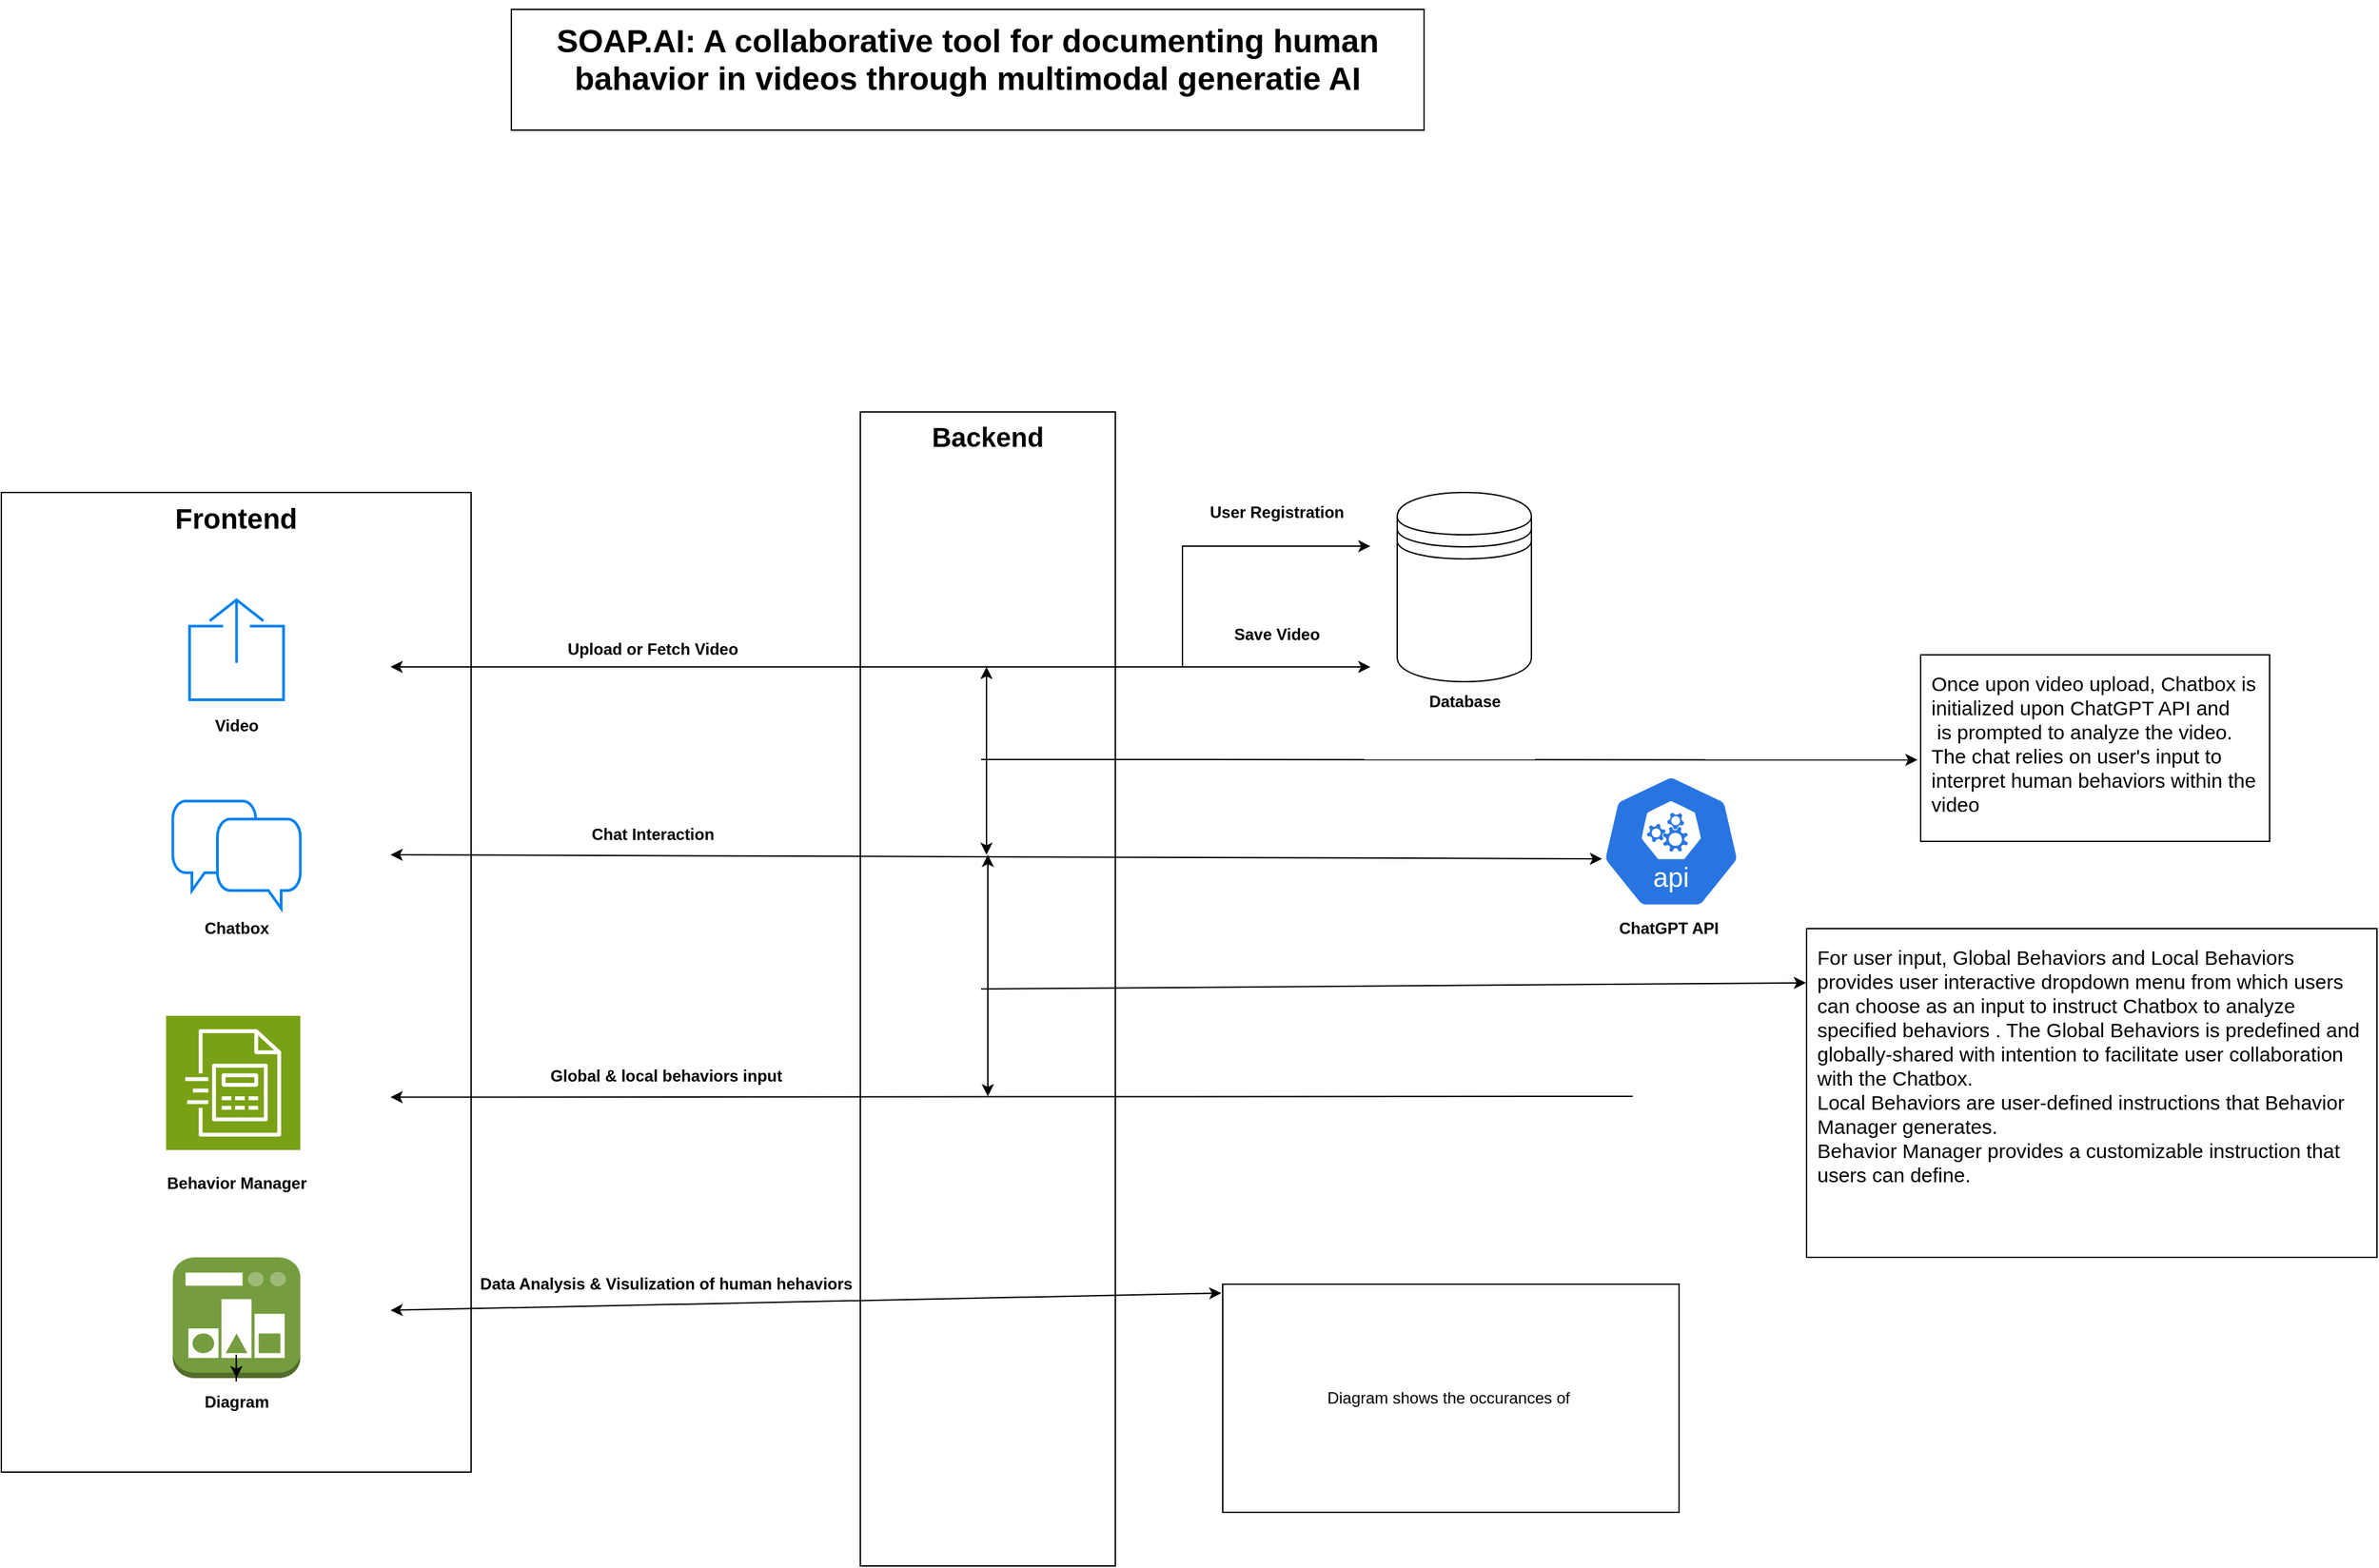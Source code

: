 <mxfile version="24.8.2">
  <diagram name="Page-1" id="mFPDoiIEZo2c36R8akCv">
    <mxGraphModel dx="2482" dy="2115" grid="1" gridSize="10" guides="1" tooltips="1" connect="1" arrows="1" fold="1" page="1" pageScale="1" pageWidth="850" pageHeight="1100" math="0" shadow="0">
      <root>
        <mxCell id="0" />
        <mxCell id="1" parent="0" />
        <mxCell id="tCQ5VAmm4bvmuJfqTbqq-84" value="&lt;b style=&quot;&quot;&gt;&lt;font style=&quot;font-size: 21px;&quot;&gt;Frontend&lt;/font&gt;&lt;/b&gt;" style="rounded=0;whiteSpace=wrap;html=1;fontSize=15;verticalAlign=top;" parent="1" vertex="1">
          <mxGeometry x="-310" y="-30" width="350" height="730" as="geometry" />
        </mxCell>
        <mxCell id="tCQ5VAmm4bvmuJfqTbqq-4" value="&lt;div style=&quot;font-size: 20px;&quot;&gt;&lt;b style=&quot;font-size: 20px;&quot;&gt;&lt;font style=&quot;font-size: 20px;&quot;&gt;Backend&lt;/font&gt;&lt;/b&gt;&lt;/div&gt;" style="rounded=0;whiteSpace=wrap;html=1;verticalAlign=top;fontSize=20;" parent="1" vertex="1">
          <mxGeometry x="330" y="-90" width="190" height="860" as="geometry" />
        </mxCell>
        <mxCell id="tCQ5VAmm4bvmuJfqTbqq-9" value="" style="shape=datastore;whiteSpace=wrap;html=1;" parent="1" vertex="1">
          <mxGeometry x="730" y="-30" width="100" height="141" as="geometry" />
        </mxCell>
        <mxCell id="tCQ5VAmm4bvmuJfqTbqq-12" value="User Registration" style="text;html=1;align=center;verticalAlign=middle;resizable=0;points=[];autosize=1;strokeColor=none;fillColor=none;fontStyle=1" parent="1" vertex="1">
          <mxGeometry x="580" y="-30" width="120" height="30" as="geometry" />
        </mxCell>
        <mxCell id="tCQ5VAmm4bvmuJfqTbqq-15" value="Save Video" style="text;html=1;align=center;verticalAlign=middle;resizable=0;points=[];autosize=1;strokeColor=none;fillColor=none;fontStyle=1" parent="1" vertex="1">
          <mxGeometry x="600" y="61" width="80" height="30" as="geometry" />
        </mxCell>
        <mxCell id="tCQ5VAmm4bvmuJfqTbqq-18" value="Upload or Fetch Video" style="text;html=1;align=center;verticalAlign=middle;resizable=0;points=[];autosize=1;strokeColor=none;fillColor=none;fontStyle=1;fontSize=12;" parent="1" vertex="1">
          <mxGeometry x="105" y="72.25" width="140" height="30" as="geometry" />
        </mxCell>
        <mxCell id="tCQ5VAmm4bvmuJfqTbqq-19" value="" style="html=1;verticalLabelPosition=bottom;align=center;labelBackgroundColor=#ffffff;verticalAlign=top;strokeWidth=2;strokeColor=#0080F0;shadow=0;dashed=0;shape=mxgraph.ios7.icons.chat;" parent="1" vertex="1">
          <mxGeometry x="-182.25" y="200" width="95" height="80" as="geometry" />
        </mxCell>
        <mxCell id="tCQ5VAmm4bvmuJfqTbqq-21" value="Chat Interaction" style="text;html=1;align=center;verticalAlign=middle;resizable=0;points=[];autosize=1;strokeColor=none;fillColor=none;fontSize=12;fontStyle=1" parent="1" vertex="1">
          <mxGeometry x="120" y="210" width="110" height="30" as="geometry" />
        </mxCell>
        <mxCell id="tCQ5VAmm4bvmuJfqTbqq-32" value="Global &amp;amp; local behaviors input" style="text;html=1;align=center;verticalAlign=middle;resizable=0;points=[];autosize=1;strokeColor=none;fillColor=none;fontStyle=1;fontSize=12;" parent="1" vertex="1">
          <mxGeometry x="95" y="390" width="180" height="30" as="geometry" />
        </mxCell>
        <mxCell id="tCQ5VAmm4bvmuJfqTbqq-35" value="Data Analysis &amp;amp; Visulization of human hehaviors" style="text;html=1;align=center;verticalAlign=middle;resizable=0;points=[];autosize=1;strokeColor=none;fillColor=none;fontStyle=1;fontSize=12;spacing=7;" parent="1" vertex="1">
          <mxGeometry x="40" y="540" width="290" height="40" as="geometry" />
        </mxCell>
        <mxCell id="tCQ5VAmm4bvmuJfqTbqq-64" value="" style="aspect=fixed;sketch=0;html=1;dashed=0;whitespace=wrap;verticalLabelPosition=bottom;verticalAlign=top;fillColor=#2875E2;strokeColor=#ffffff;points=[[0.005,0.63,0],[0.1,0.2,0],[0.9,0.2,0],[0.5,0,0],[0.995,0.63,0],[0.72,0.99,0],[0.5,1,0],[0.28,0.99,0]];shape=mxgraph.kubernetes.icon2;kubernetesLabel=1;prIcon=api" parent="1" vertex="1">
          <mxGeometry x="882.08" y="180" width="104.16" height="100" as="geometry" />
        </mxCell>
        <mxCell id="tCQ5VAmm4bvmuJfqTbqq-65" value="ChatGPT API" style="text;html=1;align=center;verticalAlign=middle;resizable=0;points=[];autosize=1;strokeColor=none;fillColor=none;fontStyle=1" parent="1" vertex="1">
          <mxGeometry x="882.08" y="280" width="100" height="30" as="geometry" />
        </mxCell>
        <mxCell id="tCQ5VAmm4bvmuJfqTbqq-76" value="" style="html=1;verticalLabelPosition=bottom;align=center;labelBackgroundColor=#ffffff;verticalAlign=top;strokeWidth=2;strokeColor=#0080F0;shadow=0;dashed=0;shape=mxgraph.ios7.icons.share;" parent="1" vertex="1">
          <mxGeometry x="-169.75" y="50" width="70" height="74.5" as="geometry" />
        </mxCell>
        <mxCell id="tCQ5VAmm4bvmuJfqTbqq-80" value="" style="endArrow=classic;startArrow=classic;html=1;rounded=0;entryX=0.005;entryY=0.63;entryDx=0;entryDy=0;entryPerimeter=0;" parent="1" edge="1" target="tCQ5VAmm4bvmuJfqTbqq-64">
          <mxGeometry width="50" height="50" relative="1" as="geometry">
            <mxPoint x="-20" y="240" as="sourcePoint" />
            <mxPoint x="670" y="240" as="targetPoint" />
          </mxGeometry>
        </mxCell>
        <mxCell id="tCQ5VAmm4bvmuJfqTbqq-82" value="" style="endArrow=classic;startArrow=classic;html=1;rounded=0;entryX=-0.003;entryY=0.039;entryDx=0;entryDy=0;entryPerimeter=0;" parent="1" target="tCQ5VAmm4bvmuJfqTbqq-103" edge="1">
          <mxGeometry width="50" height="50" relative="1" as="geometry">
            <mxPoint x="-20" y="579.44" as="sourcePoint" />
            <mxPoint x="540" y="580" as="targetPoint" />
          </mxGeometry>
        </mxCell>
        <mxCell id="tCQ5VAmm4bvmuJfqTbqq-85" value="&lt;b&gt;Video&lt;/b&gt;" style="text;html=1;align=center;verticalAlign=middle;resizable=0;points=[];autosize=1;strokeColor=none;fillColor=none;" parent="1" vertex="1">
          <mxGeometry x="-164.75" y="129" width="60" height="30" as="geometry" />
        </mxCell>
        <mxCell id="tCQ5VAmm4bvmuJfqTbqq-86" value="&lt;b&gt;Chatbox&lt;/b&gt;" style="text;html=1;align=center;verticalAlign=middle;resizable=0;points=[];autosize=1;strokeColor=none;fillColor=none;" parent="1" vertex="1">
          <mxGeometry x="-169.75" y="280" width="70" height="30" as="geometry" />
        </mxCell>
        <mxCell id="tCQ5VAmm4bvmuJfqTbqq-88" value="" style="outlineConnect=0;dashed=0;verticalLabelPosition=bottom;verticalAlign=top;align=center;html=1;shape=mxgraph.aws3.state_manager;fillColor=#759C3E;gradientColor=none;" parent="1" vertex="1">
          <mxGeometry x="-182.25" y="540" width="95" height="90" as="geometry" />
        </mxCell>
        <mxCell id="tCQ5VAmm4bvmuJfqTbqq-89" value="" style="sketch=0;points=[[0,0,0],[0.25,0,0],[0.5,0,0],[0.75,0,0],[1,0,0],[0,1,0],[0.25,1,0],[0.5,1,0],[0.75,1,0],[1,1,0],[0,0.25,0],[0,0.5,0],[0,0.75,0],[1,0.25,0],[1,0.5,0],[1,0.75,0]];outlineConnect=0;fontColor=#232F3E;fillColor=#7AA116;strokeColor=#ffffff;dashed=0;verticalLabelPosition=bottom;verticalAlign=top;align=center;html=1;fontSize=12;fontStyle=0;aspect=fixed;shape=mxgraph.aws4.resourceIcon;resIcon=mxgraph.aws4.custom_billing_manager;" parent="1" vertex="1">
          <mxGeometry x="-187.25" y="360" width="100" height="100" as="geometry" />
        </mxCell>
        <mxCell id="tCQ5VAmm4bvmuJfqTbqq-90" value="&lt;b&gt;Behavior Manager&lt;/b&gt;" style="text;html=1;align=center;verticalAlign=middle;resizable=0;points=[];autosize=1;strokeColor=none;fillColor=none;" parent="1" vertex="1">
          <mxGeometry x="-199.75" y="470" width="130" height="30" as="geometry" />
        </mxCell>
        <mxCell id="tCQ5VAmm4bvmuJfqTbqq-105" style="edgeStyle=orthogonalEdgeStyle;rounded=0;orthogonalLoop=1;jettySize=auto;html=1;" parent="1" source="tCQ5VAmm4bvmuJfqTbqq-92" target="tCQ5VAmm4bvmuJfqTbqq-88" edge="1">
          <mxGeometry relative="1" as="geometry" />
        </mxCell>
        <mxCell id="tCQ5VAmm4bvmuJfqTbqq-92" value="&lt;b&gt;Diagram&lt;/b&gt;" style="text;html=1;align=center;verticalAlign=middle;resizable=0;points=[];autosize=1;strokeColor=none;fillColor=none;" parent="1" vertex="1">
          <mxGeometry x="-170" y="632.5" width="70" height="30" as="geometry" />
        </mxCell>
        <mxCell id="tCQ5VAmm4bvmuJfqTbqq-97" value="" style="endArrow=classic;html=1;rounded=0;" parent="1" edge="1">
          <mxGeometry width="50" height="50" relative="1" as="geometry">
            <mxPoint x="570" y="100" as="sourcePoint" />
            <mxPoint x="-20" y="100" as="targetPoint" />
          </mxGeometry>
        </mxCell>
        <mxCell id="tCQ5VAmm4bvmuJfqTbqq-98" value="" style="endArrow=classic;html=1;rounded=0;" parent="1" edge="1">
          <mxGeometry width="50" height="50" relative="1" as="geometry">
            <mxPoint x="570" y="100" as="sourcePoint" />
            <mxPoint x="710" y="10" as="targetPoint" />
            <Array as="points">
              <mxPoint x="570" y="10" />
            </Array>
          </mxGeometry>
        </mxCell>
        <mxCell id="tCQ5VAmm4bvmuJfqTbqq-99" value="" style="endArrow=classic;html=1;rounded=0;" parent="1" edge="1">
          <mxGeometry width="50" height="50" relative="1" as="geometry">
            <mxPoint x="570" y="100" as="sourcePoint" />
            <mxPoint x="710" y="100" as="targetPoint" />
          </mxGeometry>
        </mxCell>
        <mxCell id="tCQ5VAmm4bvmuJfqTbqq-100" value="" style="endArrow=classic;html=1;rounded=0;exitX=-0.019;exitY=0.436;exitDx=0;exitDy=0;exitPerimeter=0;" parent="1" edge="1">
          <mxGeometry width="50" height="50" relative="1" as="geometry">
            <mxPoint x="905.44" y="420" as="sourcePoint" />
            <mxPoint x="-20" y="420.628" as="targetPoint" />
          </mxGeometry>
        </mxCell>
        <mxCell id="tCQ5VAmm4bvmuJfqTbqq-101" value="&lt;div style=&quot;font-size: 15px;&quot;&gt;&lt;span style=&quot;background-color: initial;&quot;&gt;For user input, Global Behaviors and Local Behaviors provides user interactive dropdown menu from which users can choose as an input to instruct Chatbox to analyze specified behaviors . The Global Behaviors is predefined and globally-shared with intention to facilitate user collaboration with the Chatbox.&lt;/span&gt;&lt;/div&gt;&lt;div style=&quot;font-size: 15px;&quot;&gt;&lt;span style=&quot;background-color: initial;&quot;&gt;Local Behaviors are user-defined instructions that Behavior Manager generates.&lt;/span&gt;&lt;/div&gt;Behavior Manager provides a customizable instruction that users can define.&amp;nbsp;" style="rounded=0;whiteSpace=wrap;html=1;spacing=8;verticalAlign=top;fontSize=15;align=left;" parent="1" vertex="1">
          <mxGeometry x="1035" y="295" width="425" height="245" as="geometry" />
        </mxCell>
        <mxCell id="tCQ5VAmm4bvmuJfqTbqq-103" value="Diagram shows the occurances of&amp;nbsp;" style="rounded=0;whiteSpace=wrap;html=1;" parent="1" vertex="1">
          <mxGeometry x="600" y="560" width="340" height="170" as="geometry" />
        </mxCell>
        <mxCell id="tCQ5VAmm4bvmuJfqTbqq-104" value="&lt;b&gt;Database&lt;/b&gt;" style="text;html=1;align=center;verticalAlign=middle;resizable=0;points=[];autosize=1;strokeColor=none;fillColor=none;" parent="1" vertex="1">
          <mxGeometry x="740" y="111" width="80" height="30" as="geometry" />
        </mxCell>
        <mxCell id="o2pHDT9w3lLTf4COiTzS-1" value="Once upon video upload, Chatbox is initialized upon ChatGPT API and&amp;nbsp;&lt;div&gt;&amp;nbsp;is prompted to analyze the video. The chat relies on user&#39;s input to interpret human behaviors&lt;span style=&quot;background-color: initial;&quot;&gt;&amp;nbsp;within the video&lt;/span&gt;&lt;div&gt;&lt;div&gt;&lt;br&gt;&lt;/div&gt;&lt;/div&gt;&lt;/div&gt;" style="rounded=0;whiteSpace=wrap;html=1;align=left;verticalAlign=top;fontSize=15;spacing=8;" vertex="1" parent="1">
          <mxGeometry x="1120" y="91" width="260" height="139" as="geometry" />
        </mxCell>
        <mxCell id="o2pHDT9w3lLTf4COiTzS-2" value="&lt;h1&gt;SOAP.AI: A collaborative tool for documenting human bahavior in videos through multimodal generatie AI&lt;/h1&gt;&lt;div&gt;&lt;br&gt;&lt;/div&gt;" style="rounded=0;whiteSpace=wrap;html=1;" vertex="1" parent="1">
          <mxGeometry x="70" y="-390" width="680" height="90" as="geometry" />
        </mxCell>
        <mxCell id="o2pHDT9w3lLTf4COiTzS-3" value="" style="endArrow=classic;startArrow=classic;html=1;rounded=0;" edge="1" parent="1">
          <mxGeometry width="50" height="50" relative="1" as="geometry">
            <mxPoint x="424" y="240" as="sourcePoint" />
            <mxPoint x="424" y="100" as="targetPoint" />
          </mxGeometry>
        </mxCell>
        <mxCell id="o2pHDT9w3lLTf4COiTzS-4" value="" style="endArrow=classic;html=1;rounded=0;entryX=-0.009;entryY=0.563;entryDx=0;entryDy=0;entryPerimeter=0;" edge="1" parent="1" target="o2pHDT9w3lLTf4COiTzS-1">
          <mxGeometry width="50" height="50" relative="1" as="geometry">
            <mxPoint x="420" y="169" as="sourcePoint" />
            <mxPoint x="1090" y="184" as="targetPoint" />
          </mxGeometry>
        </mxCell>
        <mxCell id="o2pHDT9w3lLTf4COiTzS-5" value="" style="endArrow=classic;startArrow=classic;html=1;rounded=0;" edge="1" parent="1">
          <mxGeometry width="50" height="50" relative="1" as="geometry">
            <mxPoint x="425" y="420" as="sourcePoint" />
            <mxPoint x="425" y="240" as="targetPoint" />
          </mxGeometry>
        </mxCell>
        <mxCell id="o2pHDT9w3lLTf4COiTzS-6" value="" style="endArrow=classic;html=1;rounded=0;entryX=-0.001;entryY=0.165;entryDx=0;entryDy=0;entryPerimeter=0;" edge="1" parent="1" target="tCQ5VAmm4bvmuJfqTbqq-101">
          <mxGeometry width="50" height="50" relative="1" as="geometry">
            <mxPoint x="420" y="340" as="sourcePoint" />
            <mxPoint x="990" y="340" as="targetPoint" />
          </mxGeometry>
        </mxCell>
      </root>
    </mxGraphModel>
  </diagram>
</mxfile>

